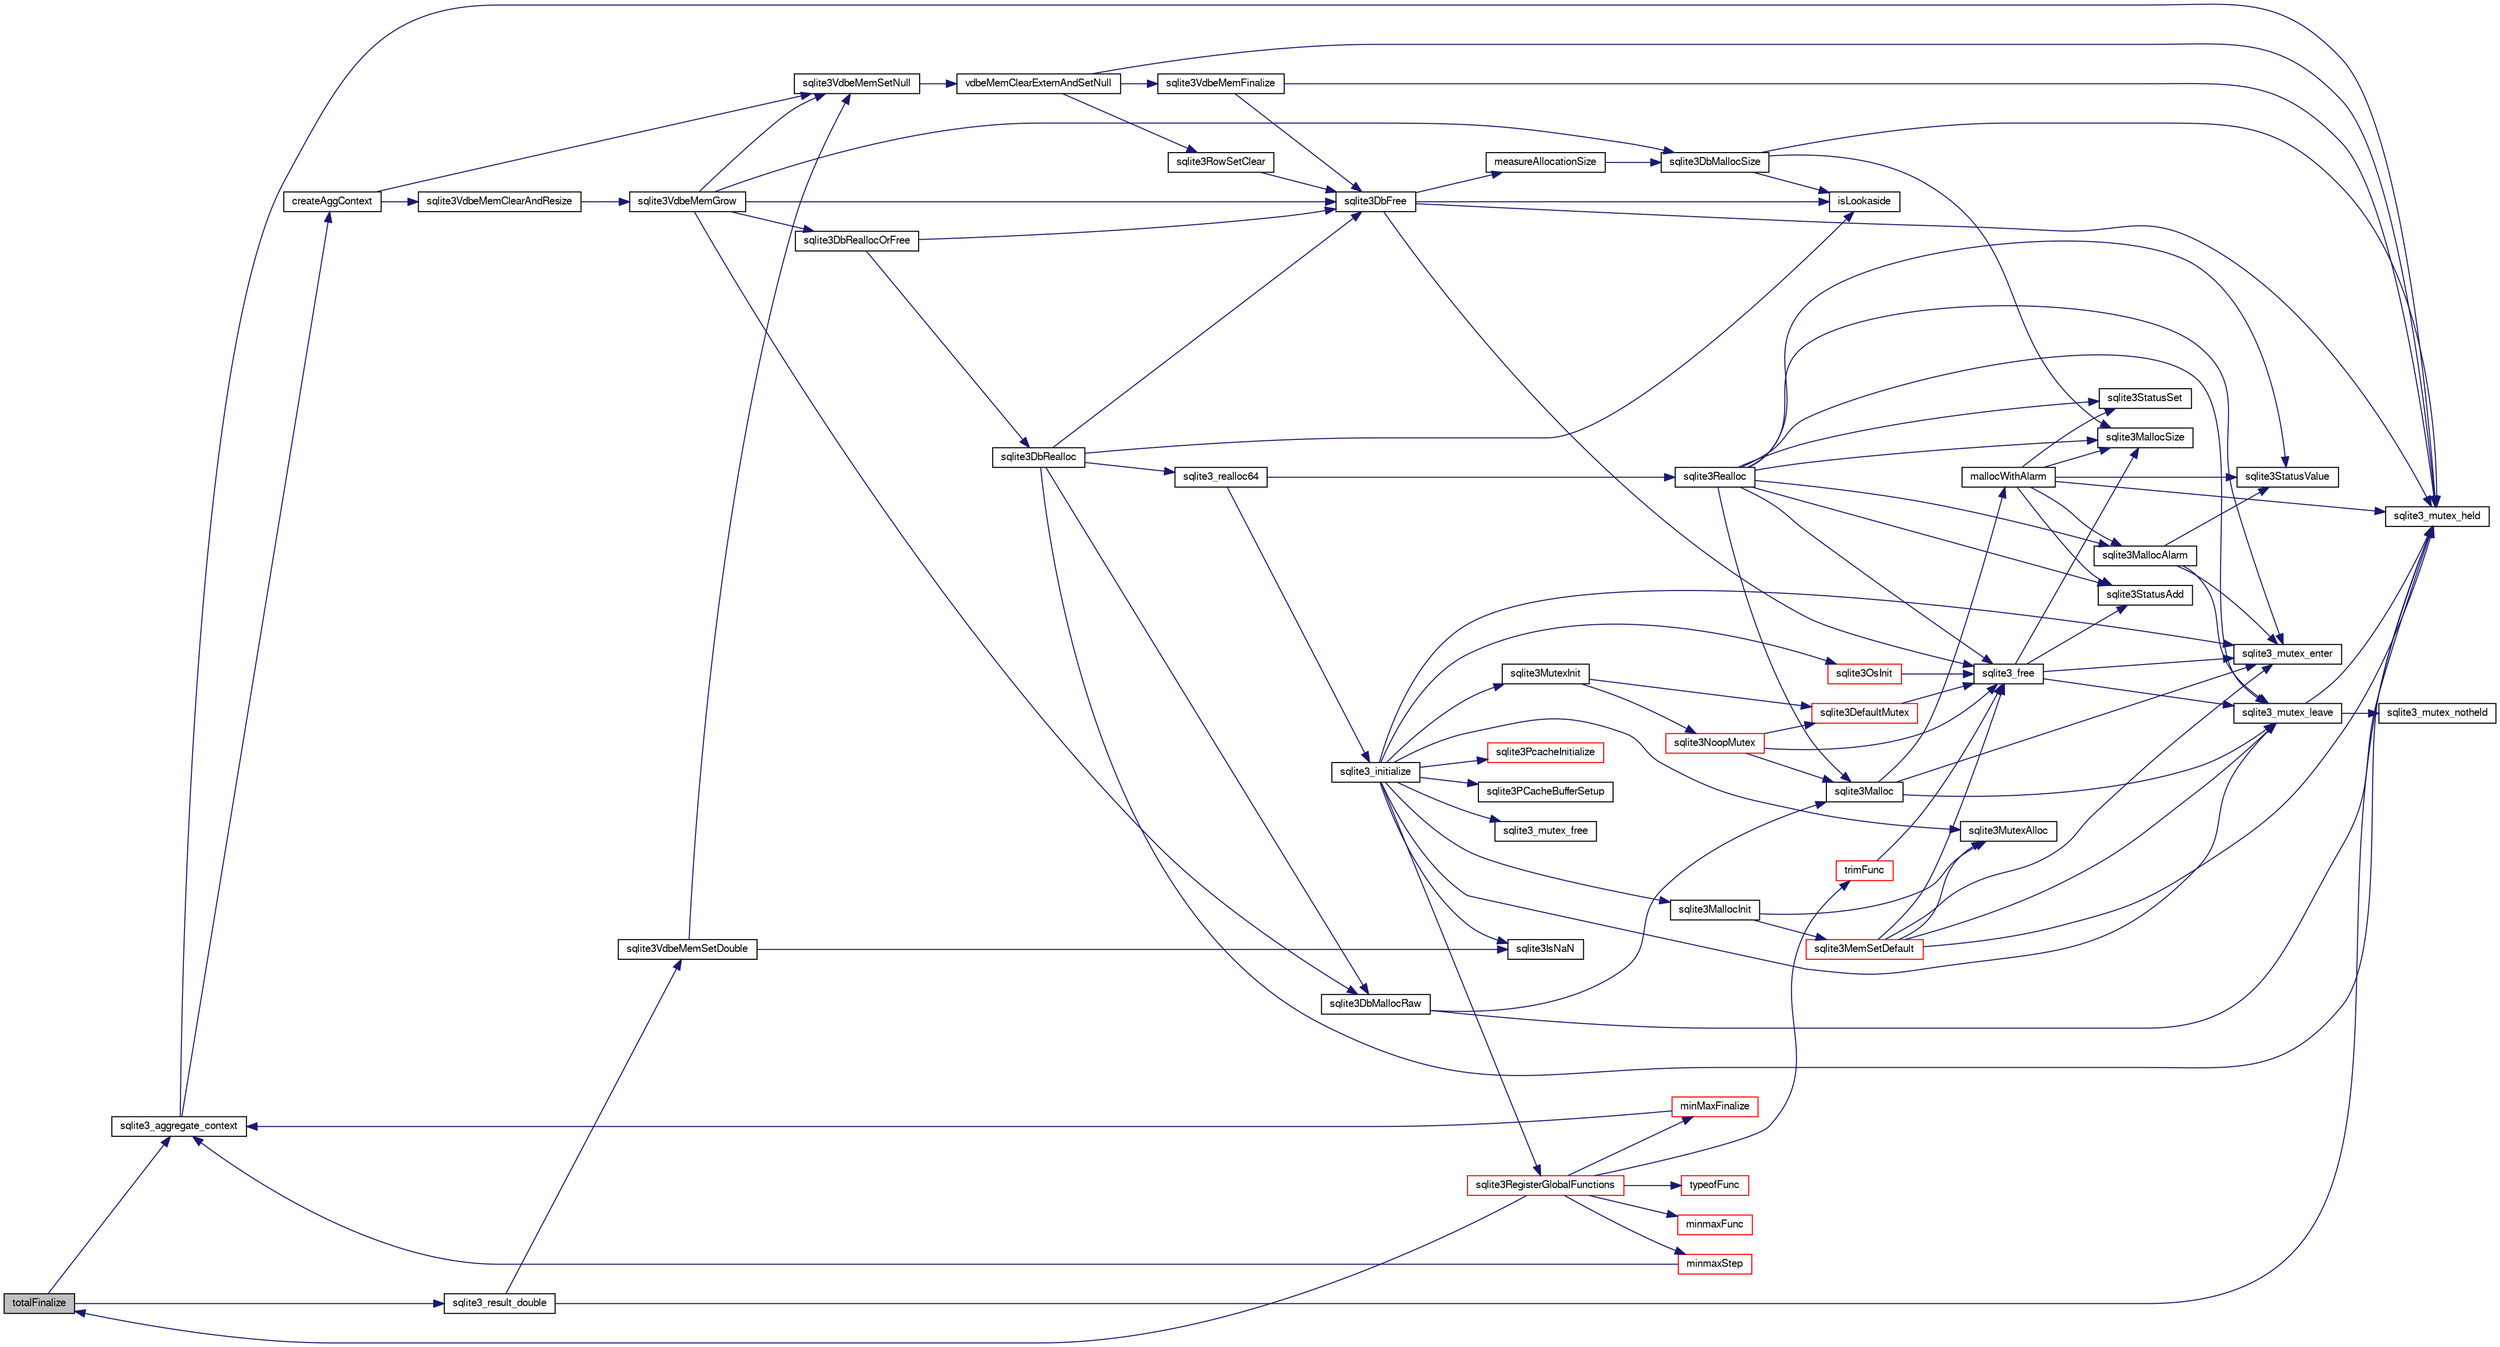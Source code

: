 digraph "totalFinalize"
{
  edge [fontname="FreeSans",fontsize="10",labelfontname="FreeSans",labelfontsize="10"];
  node [fontname="FreeSans",fontsize="10",shape=record];
  rankdir="LR";
  Node840613 [label="totalFinalize",height=0.2,width=0.4,color="black", fillcolor="grey75", style="filled", fontcolor="black"];
  Node840613 -> Node840614 [color="midnightblue",fontsize="10",style="solid",fontname="FreeSans"];
  Node840614 [label="sqlite3_aggregate_context",height=0.2,width=0.4,color="black", fillcolor="white", style="filled",URL="$sqlite3_8c.html#a96c2b5775e2548caf1529e1c8e490c5c"];
  Node840614 -> Node840615 [color="midnightblue",fontsize="10",style="solid",fontname="FreeSans"];
  Node840615 [label="sqlite3_mutex_held",height=0.2,width=0.4,color="black", fillcolor="white", style="filled",URL="$sqlite3_8c.html#acf77da68932b6bc163c5e68547ecc3e7"];
  Node840614 -> Node840616 [color="midnightblue",fontsize="10",style="solid",fontname="FreeSans"];
  Node840616 [label="createAggContext",height=0.2,width=0.4,color="black", fillcolor="white", style="filled",URL="$sqlite3_8c.html#a843c998f50da4010b570948408f90fb9"];
  Node840616 -> Node840617 [color="midnightblue",fontsize="10",style="solid",fontname="FreeSans"];
  Node840617 [label="sqlite3VdbeMemSetNull",height=0.2,width=0.4,color="black", fillcolor="white", style="filled",URL="$sqlite3_8c.html#ae01092c23aebaf8a3ebdf3954609b410"];
  Node840617 -> Node840618 [color="midnightblue",fontsize="10",style="solid",fontname="FreeSans"];
  Node840618 [label="vdbeMemClearExternAndSetNull",height=0.2,width=0.4,color="black", fillcolor="white", style="filled",URL="$sqlite3_8c.html#a29c41a360fb0e86b817777daf061230c"];
  Node840618 -> Node840615 [color="midnightblue",fontsize="10",style="solid",fontname="FreeSans"];
  Node840618 -> Node840619 [color="midnightblue",fontsize="10",style="solid",fontname="FreeSans"];
  Node840619 [label="sqlite3VdbeMemFinalize",height=0.2,width=0.4,color="black", fillcolor="white", style="filled",URL="$sqlite3_8c.html#a2568220f48ddef81b1c43e401042d9d2"];
  Node840619 -> Node840615 [color="midnightblue",fontsize="10",style="solid",fontname="FreeSans"];
  Node840619 -> Node840620 [color="midnightblue",fontsize="10",style="solid",fontname="FreeSans"];
  Node840620 [label="sqlite3DbFree",height=0.2,width=0.4,color="black", fillcolor="white", style="filled",URL="$sqlite3_8c.html#ac70ab821a6607b4a1b909582dc37a069"];
  Node840620 -> Node840615 [color="midnightblue",fontsize="10",style="solid",fontname="FreeSans"];
  Node840620 -> Node840621 [color="midnightblue",fontsize="10",style="solid",fontname="FreeSans"];
  Node840621 [label="measureAllocationSize",height=0.2,width=0.4,color="black", fillcolor="white", style="filled",URL="$sqlite3_8c.html#a45731e644a22fdb756e2b6337224217a"];
  Node840621 -> Node840622 [color="midnightblue",fontsize="10",style="solid",fontname="FreeSans"];
  Node840622 [label="sqlite3DbMallocSize",height=0.2,width=0.4,color="black", fillcolor="white", style="filled",URL="$sqlite3_8c.html#aa397e5a8a03495203a0767abf0a71f86"];
  Node840622 -> Node840623 [color="midnightblue",fontsize="10",style="solid",fontname="FreeSans"];
  Node840623 [label="sqlite3MallocSize",height=0.2,width=0.4,color="black", fillcolor="white", style="filled",URL="$sqlite3_8c.html#acf5d2a5f35270bafb050bd2def576955"];
  Node840622 -> Node840615 [color="midnightblue",fontsize="10",style="solid",fontname="FreeSans"];
  Node840622 -> Node840624 [color="midnightblue",fontsize="10",style="solid",fontname="FreeSans"];
  Node840624 [label="isLookaside",height=0.2,width=0.4,color="black", fillcolor="white", style="filled",URL="$sqlite3_8c.html#a770fa05ff9717b75e16f4d968a77b897"];
  Node840620 -> Node840624 [color="midnightblue",fontsize="10",style="solid",fontname="FreeSans"];
  Node840620 -> Node840625 [color="midnightblue",fontsize="10",style="solid",fontname="FreeSans"];
  Node840625 [label="sqlite3_free",height=0.2,width=0.4,color="black", fillcolor="white", style="filled",URL="$sqlite3_8c.html#a6552349e36a8a691af5487999ab09519"];
  Node840625 -> Node840626 [color="midnightblue",fontsize="10",style="solid",fontname="FreeSans"];
  Node840626 [label="sqlite3_mutex_enter",height=0.2,width=0.4,color="black", fillcolor="white", style="filled",URL="$sqlite3_8c.html#a1c12cde690bd89f104de5cbad12a6bf5"];
  Node840625 -> Node840627 [color="midnightblue",fontsize="10",style="solid",fontname="FreeSans"];
  Node840627 [label="sqlite3StatusAdd",height=0.2,width=0.4,color="black", fillcolor="white", style="filled",URL="$sqlite3_8c.html#afa029f93586aeab4cc85360905dae9cd"];
  Node840625 -> Node840623 [color="midnightblue",fontsize="10",style="solid",fontname="FreeSans"];
  Node840625 -> Node840628 [color="midnightblue",fontsize="10",style="solid",fontname="FreeSans"];
  Node840628 [label="sqlite3_mutex_leave",height=0.2,width=0.4,color="black", fillcolor="white", style="filled",URL="$sqlite3_8c.html#a5838d235601dbd3c1fa993555c6bcc93"];
  Node840628 -> Node840615 [color="midnightblue",fontsize="10",style="solid",fontname="FreeSans"];
  Node840628 -> Node840629 [color="midnightblue",fontsize="10",style="solid",fontname="FreeSans"];
  Node840629 [label="sqlite3_mutex_notheld",height=0.2,width=0.4,color="black", fillcolor="white", style="filled",URL="$sqlite3_8c.html#a83967c837c1c000d3b5adcfaa688f5dc"];
  Node840618 -> Node840630 [color="midnightblue",fontsize="10",style="solid",fontname="FreeSans"];
  Node840630 [label="sqlite3RowSetClear",height=0.2,width=0.4,color="black", fillcolor="white", style="filled",URL="$sqlite3_8c.html#ae153de0cd969511a607e26deeca80342"];
  Node840630 -> Node840620 [color="midnightblue",fontsize="10",style="solid",fontname="FreeSans"];
  Node840616 -> Node840631 [color="midnightblue",fontsize="10",style="solid",fontname="FreeSans"];
  Node840631 [label="sqlite3VdbeMemClearAndResize",height=0.2,width=0.4,color="black", fillcolor="white", style="filled",URL="$sqlite3_8c.html#add082be4aa46084ecdf023cfac898231"];
  Node840631 -> Node840632 [color="midnightblue",fontsize="10",style="solid",fontname="FreeSans"];
  Node840632 [label="sqlite3VdbeMemGrow",height=0.2,width=0.4,color="black", fillcolor="white", style="filled",URL="$sqlite3_8c.html#aba753c9690ae0ba31b5100945cf29447"];
  Node840632 -> Node840622 [color="midnightblue",fontsize="10",style="solid",fontname="FreeSans"];
  Node840632 -> Node840633 [color="midnightblue",fontsize="10",style="solid",fontname="FreeSans"];
  Node840633 [label="sqlite3DbReallocOrFree",height=0.2,width=0.4,color="black", fillcolor="white", style="filled",URL="$sqlite3_8c.html#a532a9fd62eeb46b61885a0fff075231c"];
  Node840633 -> Node840634 [color="midnightblue",fontsize="10",style="solid",fontname="FreeSans"];
  Node840634 [label="sqlite3DbRealloc",height=0.2,width=0.4,color="black", fillcolor="white", style="filled",URL="$sqlite3_8c.html#ae028f4902a9d29bcaf310ff289ee87dc"];
  Node840634 -> Node840615 [color="midnightblue",fontsize="10",style="solid",fontname="FreeSans"];
  Node840634 -> Node840635 [color="midnightblue",fontsize="10",style="solid",fontname="FreeSans"];
  Node840635 [label="sqlite3DbMallocRaw",height=0.2,width=0.4,color="black", fillcolor="white", style="filled",URL="$sqlite3_8c.html#abbe8be0cf7175e11ddc3e2218fad924e"];
  Node840635 -> Node840615 [color="midnightblue",fontsize="10",style="solid",fontname="FreeSans"];
  Node840635 -> Node840636 [color="midnightblue",fontsize="10",style="solid",fontname="FreeSans"];
  Node840636 [label="sqlite3Malloc",height=0.2,width=0.4,color="black", fillcolor="white", style="filled",URL="$sqlite3_8c.html#a361a2eaa846b1885f123abe46f5d8b2b"];
  Node840636 -> Node840626 [color="midnightblue",fontsize="10",style="solid",fontname="FreeSans"];
  Node840636 -> Node840637 [color="midnightblue",fontsize="10",style="solid",fontname="FreeSans"];
  Node840637 [label="mallocWithAlarm",height=0.2,width=0.4,color="black", fillcolor="white", style="filled",URL="$sqlite3_8c.html#ab070d5cf8e48ec8a6a43cf025d48598b"];
  Node840637 -> Node840615 [color="midnightblue",fontsize="10",style="solid",fontname="FreeSans"];
  Node840637 -> Node840638 [color="midnightblue",fontsize="10",style="solid",fontname="FreeSans"];
  Node840638 [label="sqlite3StatusSet",height=0.2,width=0.4,color="black", fillcolor="white", style="filled",URL="$sqlite3_8c.html#afec7586c01fcb5ea17dc9d7725a589d9"];
  Node840637 -> Node840639 [color="midnightblue",fontsize="10",style="solid",fontname="FreeSans"];
  Node840639 [label="sqlite3StatusValue",height=0.2,width=0.4,color="black", fillcolor="white", style="filled",URL="$sqlite3_8c.html#a30b8ac296c6e200c1fa57708d52c6ef6"];
  Node840637 -> Node840640 [color="midnightblue",fontsize="10",style="solid",fontname="FreeSans"];
  Node840640 [label="sqlite3MallocAlarm",height=0.2,width=0.4,color="black", fillcolor="white", style="filled",URL="$sqlite3_8c.html#ada66988e8471d1198f3219c062377508"];
  Node840640 -> Node840639 [color="midnightblue",fontsize="10",style="solid",fontname="FreeSans"];
  Node840640 -> Node840628 [color="midnightblue",fontsize="10",style="solid",fontname="FreeSans"];
  Node840640 -> Node840626 [color="midnightblue",fontsize="10",style="solid",fontname="FreeSans"];
  Node840637 -> Node840623 [color="midnightblue",fontsize="10",style="solid",fontname="FreeSans"];
  Node840637 -> Node840627 [color="midnightblue",fontsize="10",style="solid",fontname="FreeSans"];
  Node840636 -> Node840628 [color="midnightblue",fontsize="10",style="solid",fontname="FreeSans"];
  Node840634 -> Node840624 [color="midnightblue",fontsize="10",style="solid",fontname="FreeSans"];
  Node840634 -> Node840620 [color="midnightblue",fontsize="10",style="solid",fontname="FreeSans"];
  Node840634 -> Node840641 [color="midnightblue",fontsize="10",style="solid",fontname="FreeSans"];
  Node840641 [label="sqlite3_realloc64",height=0.2,width=0.4,color="black", fillcolor="white", style="filled",URL="$sqlite3_8c.html#a3765a714077ee547e811034236dc9ecd"];
  Node840641 -> Node840642 [color="midnightblue",fontsize="10",style="solid",fontname="FreeSans"];
  Node840642 [label="sqlite3_initialize",height=0.2,width=0.4,color="black", fillcolor="white", style="filled",URL="$sqlite3_8c.html#ab0c0ee2d5d4cf8b28e9572296a8861df"];
  Node840642 -> Node840643 [color="midnightblue",fontsize="10",style="solid",fontname="FreeSans"];
  Node840643 [label="sqlite3MutexInit",height=0.2,width=0.4,color="black", fillcolor="white", style="filled",URL="$sqlite3_8c.html#a7906afcdd1cdb3d0007eb932398a1158"];
  Node840643 -> Node840644 [color="midnightblue",fontsize="10",style="solid",fontname="FreeSans"];
  Node840644 [label="sqlite3DefaultMutex",height=0.2,width=0.4,color="red", fillcolor="white", style="filled",URL="$sqlite3_8c.html#ac895a71e325f9b2f9b862f737c17aca8"];
  Node840644 -> Node840625 [color="midnightblue",fontsize="10",style="solid",fontname="FreeSans"];
  Node840643 -> Node840653 [color="midnightblue",fontsize="10",style="solid",fontname="FreeSans"];
  Node840653 [label="sqlite3NoopMutex",height=0.2,width=0.4,color="red", fillcolor="white", style="filled",URL="$sqlite3_8c.html#a09742cde9ef371d94f8201d2cdb543e4"];
  Node840653 -> Node840636 [color="midnightblue",fontsize="10",style="solid",fontname="FreeSans"];
  Node840653 -> Node840625 [color="midnightblue",fontsize="10",style="solid",fontname="FreeSans"];
  Node840653 -> Node840644 [color="midnightblue",fontsize="10",style="solid",fontname="FreeSans"];
  Node840642 -> Node840661 [color="midnightblue",fontsize="10",style="solid",fontname="FreeSans"];
  Node840661 [label="sqlite3MutexAlloc",height=0.2,width=0.4,color="black", fillcolor="white", style="filled",URL="$sqlite3_8c.html#a0e3f432ee581f6876b590e7ad7e84e19"];
  Node840642 -> Node840626 [color="midnightblue",fontsize="10",style="solid",fontname="FreeSans"];
  Node840642 -> Node840662 [color="midnightblue",fontsize="10",style="solid",fontname="FreeSans"];
  Node840662 [label="sqlite3MallocInit",height=0.2,width=0.4,color="black", fillcolor="white", style="filled",URL="$sqlite3_8c.html#a9e06f9e7cad0d83ce80ab493c9533552"];
  Node840662 -> Node840663 [color="midnightblue",fontsize="10",style="solid",fontname="FreeSans"];
  Node840663 [label="sqlite3MemSetDefault",height=0.2,width=0.4,color="red", fillcolor="white", style="filled",URL="$sqlite3_8c.html#a162fbfd727e92c5f8f72625b5ff62549"];
  Node840663 -> Node840661 [color="midnightblue",fontsize="10",style="solid",fontname="FreeSans"];
  Node840663 -> Node840626 [color="midnightblue",fontsize="10",style="solid",fontname="FreeSans"];
  Node840663 -> Node840628 [color="midnightblue",fontsize="10",style="solid",fontname="FreeSans"];
  Node840663 -> Node840615 [color="midnightblue",fontsize="10",style="solid",fontname="FreeSans"];
  Node840663 -> Node840625 [color="midnightblue",fontsize="10",style="solid",fontname="FreeSans"];
  Node840662 -> Node840661 [color="midnightblue",fontsize="10",style="solid",fontname="FreeSans"];
  Node840642 -> Node840628 [color="midnightblue",fontsize="10",style="solid",fontname="FreeSans"];
  Node840642 -> Node840743 [color="midnightblue",fontsize="10",style="solid",fontname="FreeSans"];
  Node840743 [label="sqlite3RegisterGlobalFunctions",height=0.2,width=0.4,color="red", fillcolor="white", style="filled",URL="$sqlite3_8c.html#a9f75bd111010f29e1b8d74344473c4ec"];
  Node840743 -> Node840744 [color="midnightblue",fontsize="10",style="solid",fontname="FreeSans"];
  Node840744 [label="trimFunc",height=0.2,width=0.4,color="red", fillcolor="white", style="filled",URL="$sqlite3_8c.html#afad56dbe7f08139a630156e644b14704"];
  Node840744 -> Node840625 [color="midnightblue",fontsize="10",style="solid",fontname="FreeSans"];
  Node840743 -> Node840757 [color="midnightblue",fontsize="10",style="solid",fontname="FreeSans"];
  Node840757 [label="minmaxFunc",height=0.2,width=0.4,color="red", fillcolor="white", style="filled",URL="$sqlite3_8c.html#a4d00f48b948fd73cb70bcfd1efc0bfb0"];
  Node840743 -> Node840766 [color="midnightblue",fontsize="10",style="solid",fontname="FreeSans"];
  Node840766 [label="minmaxStep",height=0.2,width=0.4,color="red", fillcolor="white", style="filled",URL="$sqlite3_8c.html#a5b4c0da0f3b61d7ff25ebd30aa22cca4"];
  Node840766 -> Node840614 [color="midnightblue",fontsize="10",style="solid",fontname="FreeSans"];
  Node840743 -> Node840768 [color="midnightblue",fontsize="10",style="solid",fontname="FreeSans"];
  Node840768 [label="minMaxFinalize",height=0.2,width=0.4,color="red", fillcolor="white", style="filled",URL="$sqlite3_8c.html#a0439dd90934a2dee93517c50884d5924"];
  Node840768 -> Node840614 [color="midnightblue",fontsize="10",style="solid",fontname="FreeSans"];
  Node840743 -> Node840769 [color="midnightblue",fontsize="10",style="solid",fontname="FreeSans"];
  Node840769 [label="typeofFunc",height=0.2,width=0.4,color="red", fillcolor="white", style="filled",URL="$sqlite3_8c.html#aba6c564ff0d6b017de448469d0fb243f"];
  Node840743 -> Node840613 [color="midnightblue",fontsize="10",style="solid",fontname="FreeSans"];
  Node840642 -> Node840888 [color="midnightblue",fontsize="10",style="solid",fontname="FreeSans"];
  Node840888 [label="sqlite3PcacheInitialize",height=0.2,width=0.4,color="red", fillcolor="white", style="filled",URL="$sqlite3_8c.html#a2902c61ddc88bea002c4d69fe4052b1f"];
  Node840642 -> Node840889 [color="midnightblue",fontsize="10",style="solid",fontname="FreeSans"];
  Node840889 [label="sqlite3OsInit",height=0.2,width=0.4,color="red", fillcolor="white", style="filled",URL="$sqlite3_8c.html#afeaa886fe1ca086a30fd278b1d069762"];
  Node840889 -> Node840625 [color="midnightblue",fontsize="10",style="solid",fontname="FreeSans"];
  Node840642 -> Node840893 [color="midnightblue",fontsize="10",style="solid",fontname="FreeSans"];
  Node840893 [label="sqlite3PCacheBufferSetup",height=0.2,width=0.4,color="black", fillcolor="white", style="filled",URL="$sqlite3_8c.html#ad18a1eebefdfbc4254f473f7b0101937"];
  Node840642 -> Node840894 [color="midnightblue",fontsize="10",style="solid",fontname="FreeSans"];
  Node840894 [label="sqlite3_mutex_free",height=0.2,width=0.4,color="black", fillcolor="white", style="filled",URL="$sqlite3_8c.html#a2db2e72e08f6873afa9c61b0ec726fec"];
  Node840642 -> Node840686 [color="midnightblue",fontsize="10",style="solid",fontname="FreeSans"];
  Node840686 [label="sqlite3IsNaN",height=0.2,width=0.4,color="black", fillcolor="white", style="filled",URL="$sqlite3_8c.html#aed4d78203877c3486765ccbc7feebb50"];
  Node840641 -> Node840675 [color="midnightblue",fontsize="10",style="solid",fontname="FreeSans"];
  Node840675 [label="sqlite3Realloc",height=0.2,width=0.4,color="black", fillcolor="white", style="filled",URL="$sqlite3_8c.html#ad53aefdfc088f622e23ffe838201fe22"];
  Node840675 -> Node840636 [color="midnightblue",fontsize="10",style="solid",fontname="FreeSans"];
  Node840675 -> Node840625 [color="midnightblue",fontsize="10",style="solid",fontname="FreeSans"];
  Node840675 -> Node840623 [color="midnightblue",fontsize="10",style="solid",fontname="FreeSans"];
  Node840675 -> Node840626 [color="midnightblue",fontsize="10",style="solid",fontname="FreeSans"];
  Node840675 -> Node840638 [color="midnightblue",fontsize="10",style="solid",fontname="FreeSans"];
  Node840675 -> Node840639 [color="midnightblue",fontsize="10",style="solid",fontname="FreeSans"];
  Node840675 -> Node840640 [color="midnightblue",fontsize="10",style="solid",fontname="FreeSans"];
  Node840675 -> Node840627 [color="midnightblue",fontsize="10",style="solid",fontname="FreeSans"];
  Node840675 -> Node840628 [color="midnightblue",fontsize="10",style="solid",fontname="FreeSans"];
  Node840633 -> Node840620 [color="midnightblue",fontsize="10",style="solid",fontname="FreeSans"];
  Node840632 -> Node840620 [color="midnightblue",fontsize="10",style="solid",fontname="FreeSans"];
  Node840632 -> Node840635 [color="midnightblue",fontsize="10",style="solid",fontname="FreeSans"];
  Node840632 -> Node840617 [color="midnightblue",fontsize="10",style="solid",fontname="FreeSans"];
  Node840613 -> Node840790 [color="midnightblue",fontsize="10",style="solid",fontname="FreeSans"];
  Node840790 [label="sqlite3_result_double",height=0.2,width=0.4,color="black", fillcolor="white", style="filled",URL="$sqlite3_8c.html#a534d012000f6dd9777ad42c495b68585"];
  Node840790 -> Node840615 [color="midnightblue",fontsize="10",style="solid",fontname="FreeSans"];
  Node840790 -> Node840791 [color="midnightblue",fontsize="10",style="solid",fontname="FreeSans"];
  Node840791 [label="sqlite3VdbeMemSetDouble",height=0.2,width=0.4,color="black", fillcolor="white", style="filled",URL="$sqlite3_8c.html#a275e5080bf002b17d0e0d5b65e809d39"];
  Node840791 -> Node840617 [color="midnightblue",fontsize="10",style="solid",fontname="FreeSans"];
  Node840791 -> Node840686 [color="midnightblue",fontsize="10",style="solid",fontname="FreeSans"];
}
